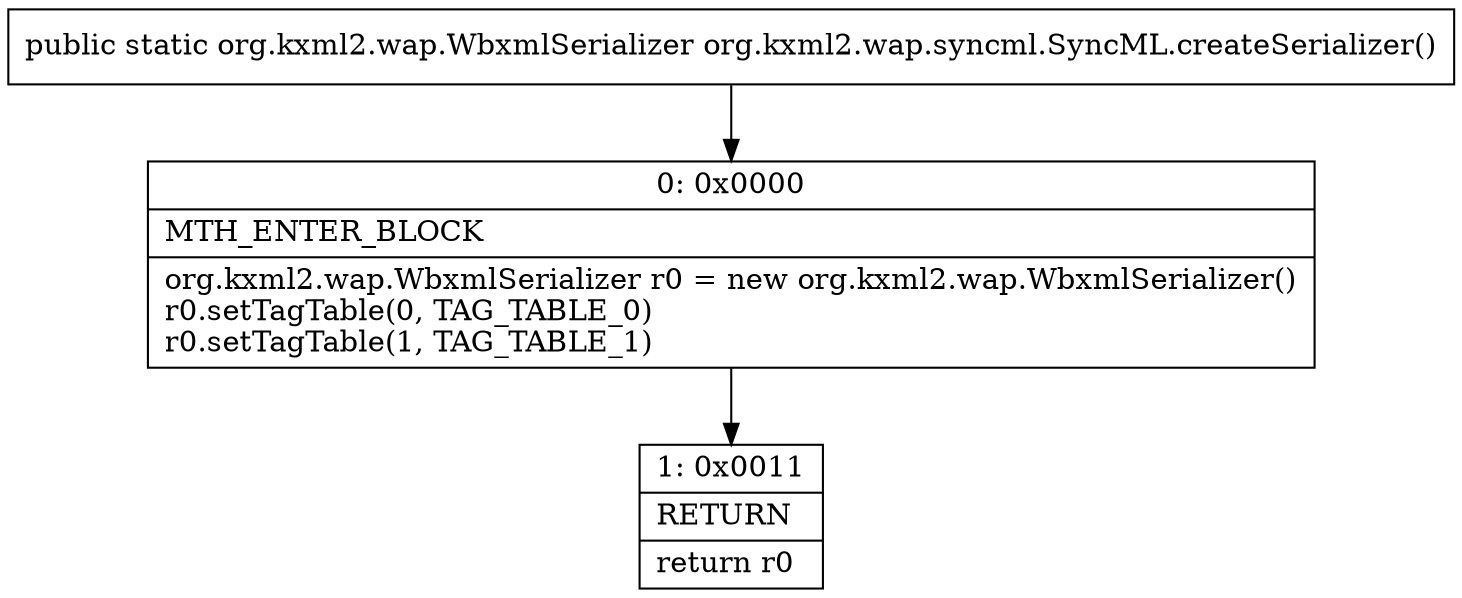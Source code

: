 digraph "CFG fororg.kxml2.wap.syncml.SyncML.createSerializer()Lorg\/kxml2\/wap\/WbxmlSerializer;" {
Node_0 [shape=record,label="{0\:\ 0x0000|MTH_ENTER_BLOCK\l|org.kxml2.wap.WbxmlSerializer r0 = new org.kxml2.wap.WbxmlSerializer()\lr0.setTagTable(0, TAG_TABLE_0)\lr0.setTagTable(1, TAG_TABLE_1)\l}"];
Node_1 [shape=record,label="{1\:\ 0x0011|RETURN\l|return r0\l}"];
MethodNode[shape=record,label="{public static org.kxml2.wap.WbxmlSerializer org.kxml2.wap.syncml.SyncML.createSerializer() }"];
MethodNode -> Node_0;
Node_0 -> Node_1;
}

